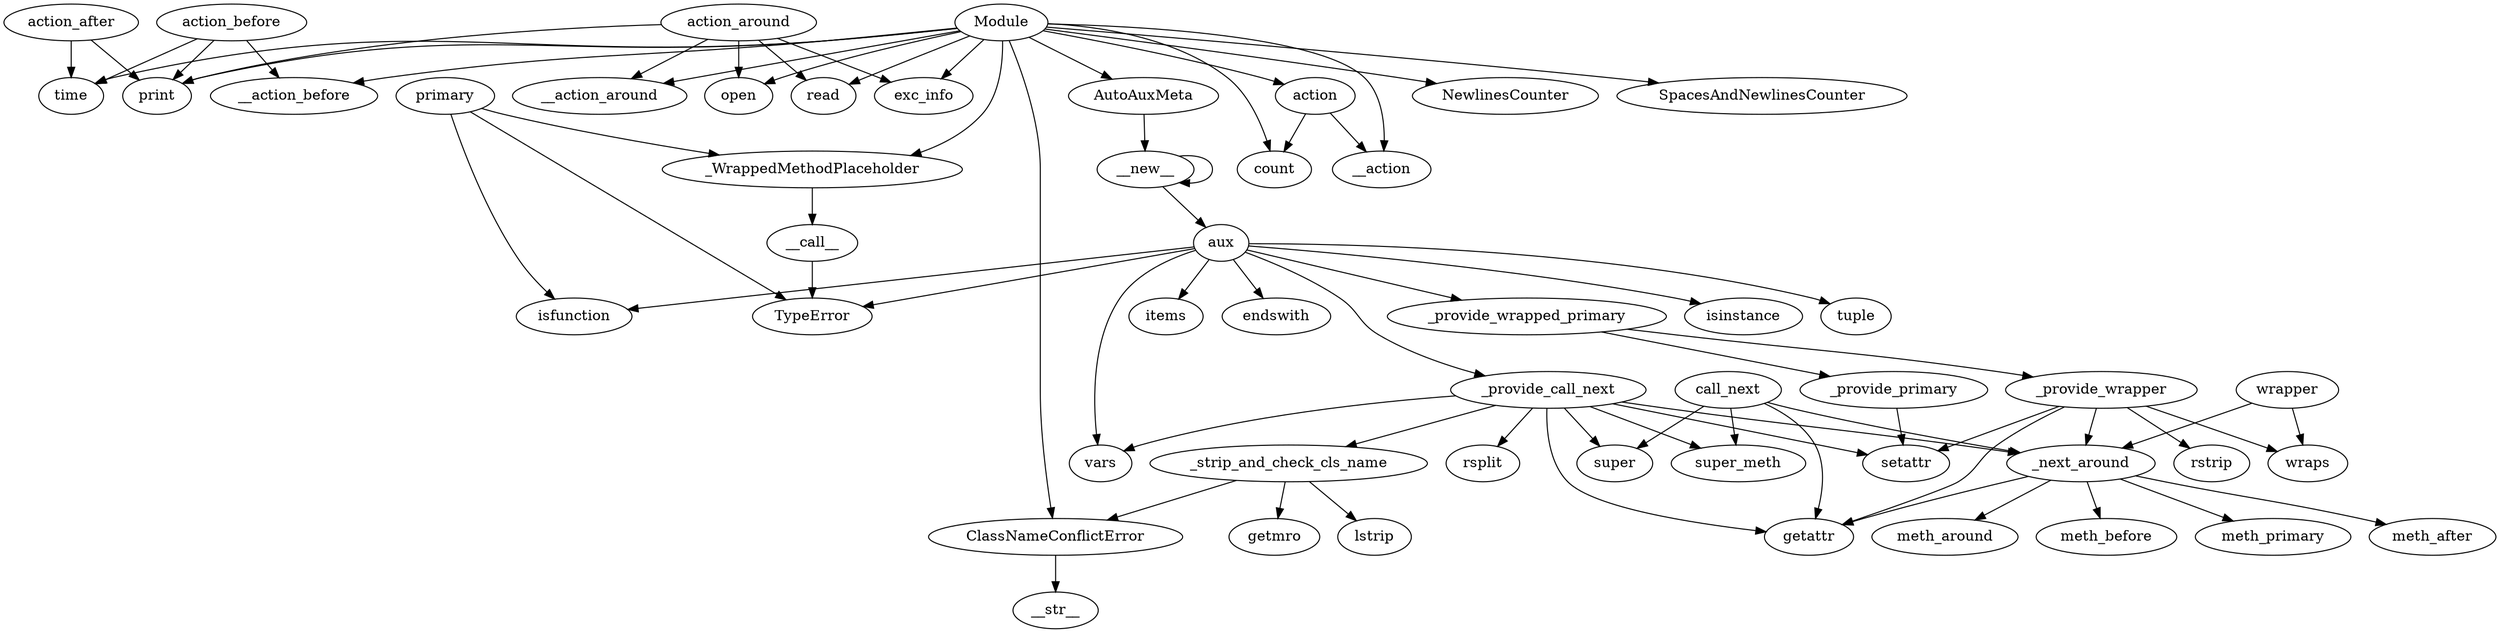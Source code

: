 digraph  {
__str__;
__call__;
TypeError;
_next_around;
getattr;
meth_around;
meth_before;
meth_primary;
meth_after;
wrapper;
wraps;
_provide_wrapper;
rstrip;
setattr;
_provide_primary;
_provide_wrapped_primary;
_strip_and_check_cls_name;
lstrip;
getmro;
ClassNameConflictError;
call_next;
super;
super_meth;
_provide_call_next;
rsplit;
vars;
aux;
isinstance;
tuple;
items;
isfunction;
endswith;
primary;
_WrappedMethodPlaceholder;
__new__;
action_before;
print;
time;
action_after;
action_around;
open;
read;
exc_info;
__action_around;
action;
count;
__action_before;
__action;
Module;
AutoAuxMeta;
NewlinesCounter;
SpacesAndNewlinesCounter;
__call__ -> TypeError;
_next_around -> getattr;
_next_around -> meth_around;
_next_around -> meth_before;
_next_around -> meth_primary;
_next_around -> meth_after;
wrapper -> _next_around;
wrapper -> wraps;
_provide_wrapper -> _next_around;
_provide_wrapper -> wraps;
_provide_wrapper -> rstrip;
_provide_wrapper -> getattr;
_provide_wrapper -> setattr;
_provide_primary -> setattr;
_provide_wrapped_primary -> _provide_wrapper;
_provide_wrapped_primary -> _provide_primary;
_strip_and_check_cls_name -> lstrip;
_strip_and_check_cls_name -> getmro;
_strip_and_check_cls_name -> ClassNameConflictError;
ClassNameConflictError -> __str__;
call_next -> _next_around;
call_next -> super;
call_next -> getattr;
call_next -> super_meth;
_provide_call_next -> _strip_and_check_cls_name;
_provide_call_next -> rsplit;
_provide_call_next -> vars;
_provide_call_next -> _next_around;
_provide_call_next -> super;
_provide_call_next -> getattr;
_provide_call_next -> super_meth;
_provide_call_next -> setattr;
aux -> isinstance;
aux -> TypeError;
aux -> tuple;
aux -> items;
aux -> vars;
aux -> _provide_wrapped_primary;
aux -> isfunction;
aux -> endswith;
aux -> _provide_call_next;
primary -> isfunction;
primary -> TypeError;
primary -> _WrappedMethodPlaceholder;
_WrappedMethodPlaceholder -> __call__;
__new__ -> aux;
__new__ -> __new__;
action_before -> print;
action_before -> time;
action_before -> __action_before;
action_after -> time;
action_after -> print;
action_around -> print;
action_around -> open;
action_around -> read;
action_around -> exc_info;
action_around -> __action_around;
action -> count;
action -> __action;
Module -> ClassNameConflictError;
Module -> _WrappedMethodPlaceholder;
Module -> AutoAuxMeta;
Module -> print;
Module -> time;
Module -> open;
Module -> read;
Module -> exc_info;
Module -> __action_around;
Module -> count;
Module -> __action_before;
Module -> __action;
Module -> NewlinesCounter;
Module -> SpacesAndNewlinesCounter;
Module -> action;
AutoAuxMeta -> __new__;
}

